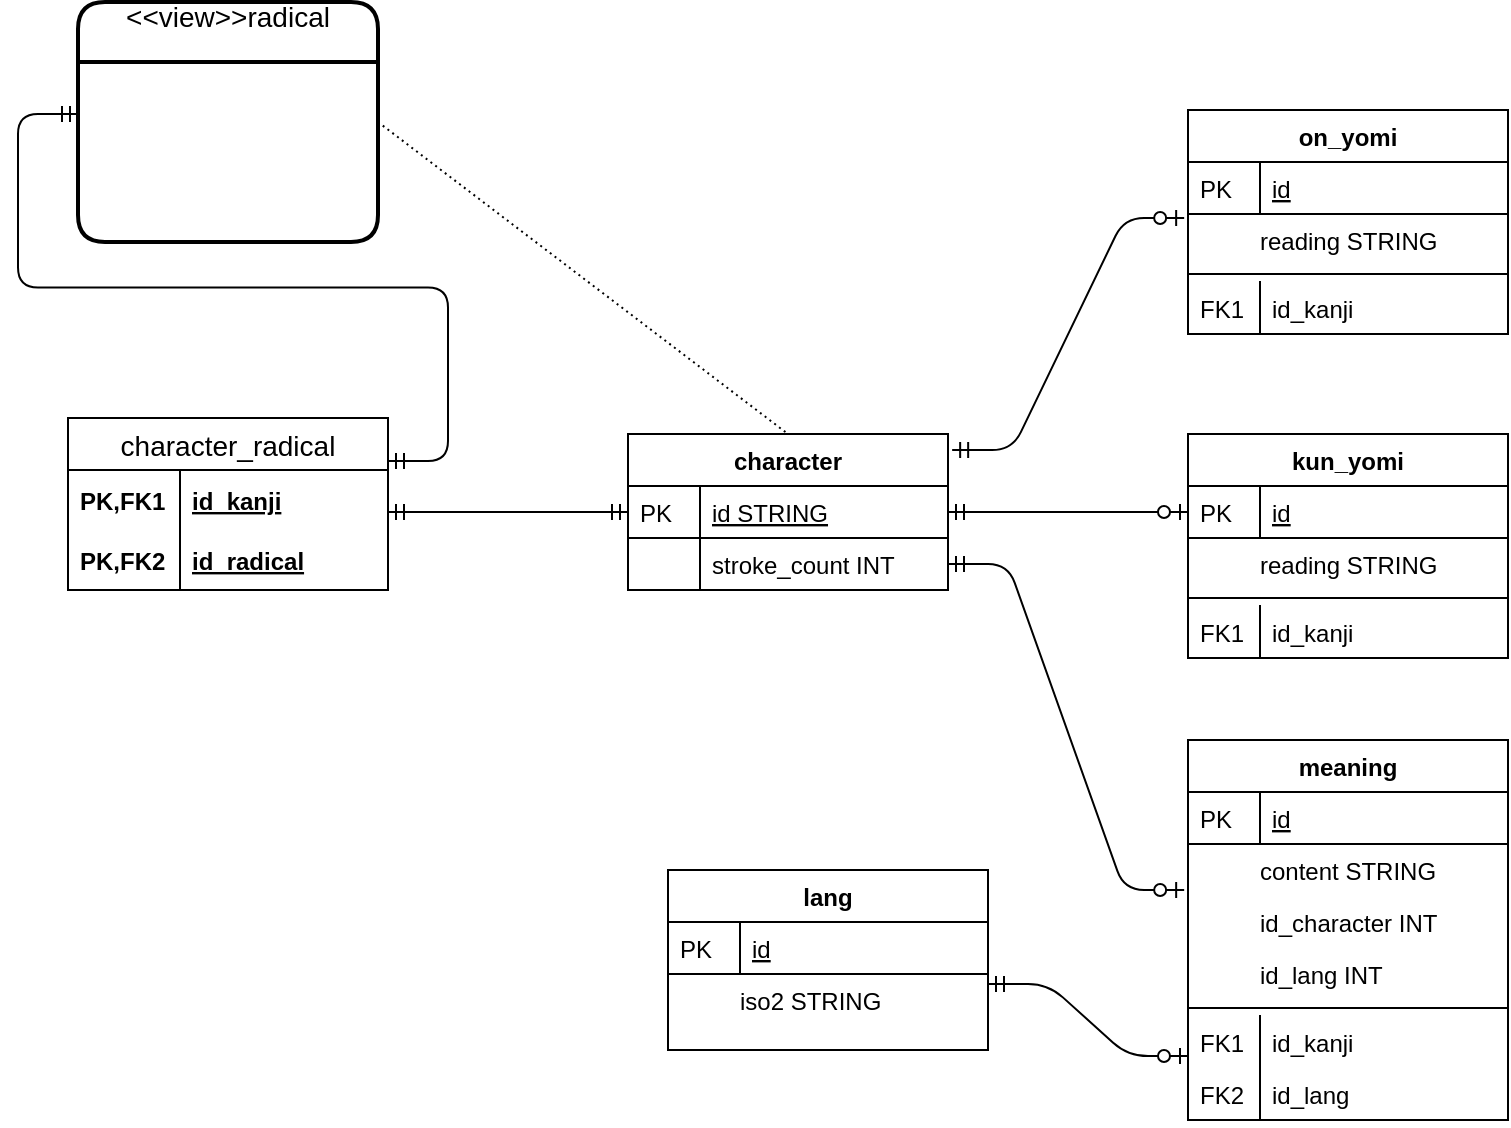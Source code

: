 <mxfile version="20.2.3" type="device" pages="2"><diagram id="C5RBs43oDa-KdzZeNtuy" name="kanji.db"><mxGraphModel dx="1422" dy="820" grid="1" gridSize="10" guides="1" tooltips="1" connect="1" arrows="1" fold="1" page="1" pageScale="1" pageWidth="827" pageHeight="1169" background="#FFFFFF" math="0" shadow="0"><root><mxCell id="WIyWlLk6GJQsqaUBKTNV-0"/><mxCell id="WIyWlLk6GJQsqaUBKTNV-1" parent="WIyWlLk6GJQsqaUBKTNV-0"/><mxCell id="BMIZUGUw9pMYaw1Y-5ol-11" value="meaning" style="swimlane;fontStyle=1;childLayout=stackLayout;horizontal=1;startSize=26;horizontalStack=0;resizeParent=1;resizeLast=0;collapsible=1;marginBottom=0;rounded=0;shadow=0;strokeWidth=1;" parent="WIyWlLk6GJQsqaUBKTNV-1" vertex="1"><mxGeometry x="600" y="395" width="160" height="190" as="geometry"><mxRectangle x="20" y="80" width="160" height="26" as="alternateBounds"/></mxGeometry></mxCell><mxCell id="BMIZUGUw9pMYaw1Y-5ol-12" value="id" style="shape=partialRectangle;top=0;left=0;right=0;bottom=1;align=left;verticalAlign=top;fillColor=none;spacingLeft=40;spacingRight=4;overflow=hidden;rotatable=0;points=[[0,0.5],[1,0.5]];portConstraint=eastwest;dropTarget=0;rounded=0;shadow=0;strokeWidth=1;fontStyle=4" parent="BMIZUGUw9pMYaw1Y-5ol-11" vertex="1"><mxGeometry y="26" width="160" height="26" as="geometry"/></mxCell><mxCell id="BMIZUGUw9pMYaw1Y-5ol-13" value="PK" style="shape=partialRectangle;top=0;left=0;bottom=0;fillColor=none;align=left;verticalAlign=top;spacingLeft=4;spacingRight=4;overflow=hidden;rotatable=0;points=[];portConstraint=eastwest;part=1;" parent="BMIZUGUw9pMYaw1Y-5ol-12" vertex="1" connectable="0"><mxGeometry width="36" height="26" as="geometry"/></mxCell><mxCell id="BMIZUGUw9pMYaw1Y-5ol-35" value="content STRING" style="shape=partialRectangle;top=0;left=0;right=0;bottom=0;align=left;verticalAlign=top;fillColor=none;spacingLeft=34;spacingRight=4;overflow=hidden;rotatable=0;points=[[0,0.5],[1,0.5]];portConstraint=eastwest;dropTarget=0;fontSize=12;" parent="BMIZUGUw9pMYaw1Y-5ol-11" vertex="1"><mxGeometry y="52" width="160" height="26" as="geometry"/></mxCell><mxCell id="BMIZUGUw9pMYaw1Y-5ol-36" value="" style="shape=partialRectangle;top=0;left=0;bottom=0;right=0;fillColor=none;align=left;verticalAlign=top;spacingLeft=4;spacingRight=4;overflow=hidden;rotatable=0;points=[];portConstraint=eastwest;part=1;fontSize=12;" parent="BMIZUGUw9pMYaw1Y-5ol-35" vertex="1" connectable="0"><mxGeometry width="30" height="26" as="geometry"/></mxCell><mxCell id="BMIZUGUw9pMYaw1Y-5ol-38" value="id_character INT" style="shape=partialRectangle;top=0;left=0;right=0;bottom=0;align=left;verticalAlign=top;fillColor=none;spacingLeft=34;spacingRight=4;overflow=hidden;rotatable=0;points=[[0,0.5],[1,0.5]];portConstraint=eastwest;dropTarget=0;fontSize=12;" parent="BMIZUGUw9pMYaw1Y-5ol-11" vertex="1"><mxGeometry y="78" width="160" height="26" as="geometry"/></mxCell><mxCell id="BMIZUGUw9pMYaw1Y-5ol-39" value="" style="shape=partialRectangle;top=0;left=0;bottom=0;right=0;fillColor=none;align=left;verticalAlign=top;spacingLeft=4;spacingRight=4;overflow=hidden;rotatable=0;points=[];portConstraint=eastwest;part=1;fontSize=12;" parent="BMIZUGUw9pMYaw1Y-5ol-38" vertex="1" connectable="0"><mxGeometry width="30" height="26" as="geometry"/></mxCell><mxCell id="sURlpD8tluBWf8Qn4U-t-2" value="id_lang INT" style="shape=partialRectangle;top=0;left=0;right=0;bottom=0;align=left;verticalAlign=top;fillColor=none;spacingLeft=34;spacingRight=4;overflow=hidden;rotatable=0;points=[[0,0.5],[1,0.5]];portConstraint=eastwest;dropTarget=0;fontSize=12;" vertex="1" parent="BMIZUGUw9pMYaw1Y-5ol-11"><mxGeometry y="104" width="160" height="26" as="geometry"/></mxCell><mxCell id="sURlpD8tluBWf8Qn4U-t-3" value="" style="shape=partialRectangle;top=0;left=0;bottom=0;right=0;fillColor=none;align=left;verticalAlign=top;spacingLeft=4;spacingRight=4;overflow=hidden;rotatable=0;points=[];portConstraint=eastwest;part=1;fontSize=12;" vertex="1" connectable="0" parent="sURlpD8tluBWf8Qn4U-t-2"><mxGeometry width="30" height="26" as="geometry"/></mxCell><mxCell id="BMIZUGUw9pMYaw1Y-5ol-40" value="" style="line;strokeWidth=1;fillColor=none;align=left;verticalAlign=middle;spacingTop=-1;spacingLeft=3;spacingRight=3;rotatable=0;labelPosition=right;points=[];portConstraint=eastwest;fontSize=12;" parent="BMIZUGUw9pMYaw1Y-5ol-11" vertex="1"><mxGeometry y="130" width="160" height="8" as="geometry"/></mxCell><mxCell id="BMIZUGUw9pMYaw1Y-5ol-14" value="id_kanji" style="shape=partialRectangle;top=0;left=0;right=0;bottom=0;align=left;verticalAlign=top;fillColor=none;spacingLeft=40;spacingRight=4;overflow=hidden;rotatable=0;points=[[0,0.5],[1,0.5]];portConstraint=eastwest;dropTarget=0;rounded=0;shadow=0;strokeWidth=1;" parent="BMIZUGUw9pMYaw1Y-5ol-11" vertex="1"><mxGeometry y="138" width="160" height="26" as="geometry"/></mxCell><mxCell id="BMIZUGUw9pMYaw1Y-5ol-15" value="FK1" style="shape=partialRectangle;top=0;left=0;bottom=0;fillColor=none;align=left;verticalAlign=top;spacingLeft=4;spacingRight=4;overflow=hidden;rotatable=0;points=[];portConstraint=eastwest;part=1;" parent="BMIZUGUw9pMYaw1Y-5ol-14" vertex="1" connectable="0"><mxGeometry width="36" height="26" as="geometry"/></mxCell><mxCell id="sURlpD8tluBWf8Qn4U-t-0" value="id_lang" style="shape=partialRectangle;top=0;left=0;right=0;bottom=0;align=left;verticalAlign=top;fillColor=none;spacingLeft=40;spacingRight=4;overflow=hidden;rotatable=0;points=[[0,0.5],[1,0.5]];portConstraint=eastwest;dropTarget=0;rounded=0;shadow=0;strokeWidth=1;" vertex="1" parent="BMIZUGUw9pMYaw1Y-5ol-11"><mxGeometry y="164" width="160" height="26" as="geometry"/></mxCell><mxCell id="sURlpD8tluBWf8Qn4U-t-1" value="FK2" style="shape=partialRectangle;top=0;left=0;bottom=0;fillColor=none;align=left;verticalAlign=top;spacingLeft=4;spacingRight=4;overflow=hidden;rotatable=0;points=[];portConstraint=eastwest;part=1;" vertex="1" connectable="0" parent="sURlpD8tluBWf8Qn4U-t-0"><mxGeometry width="36" height="26" as="geometry"/></mxCell><mxCell id="BMIZUGUw9pMYaw1Y-5ol-1" value="kun_yomi" style="swimlane;fontStyle=1;childLayout=stackLayout;horizontal=1;startSize=26;horizontalStack=0;resizeParent=1;resizeLast=0;collapsible=1;marginBottom=0;rounded=0;shadow=0;strokeWidth=1;" parent="WIyWlLk6GJQsqaUBKTNV-1" vertex="1"><mxGeometry x="600" y="242" width="160" height="112" as="geometry"><mxRectangle x="20" y="80" width="160" height="26" as="alternateBounds"/></mxGeometry></mxCell><mxCell id="BMIZUGUw9pMYaw1Y-5ol-2" value="id" style="shape=partialRectangle;top=0;left=0;right=0;bottom=1;align=left;verticalAlign=top;fillColor=none;spacingLeft=40;spacingRight=4;overflow=hidden;rotatable=0;points=[[0,0.5],[1,0.5]];portConstraint=eastwest;dropTarget=0;rounded=0;shadow=0;strokeWidth=1;fontStyle=4" parent="BMIZUGUw9pMYaw1Y-5ol-1" vertex="1"><mxGeometry y="26" width="160" height="26" as="geometry"/></mxCell><mxCell id="BMIZUGUw9pMYaw1Y-5ol-3" value="PK" style="shape=partialRectangle;top=0;left=0;bottom=0;fillColor=none;align=left;verticalAlign=top;spacingLeft=4;spacingRight=4;overflow=hidden;rotatable=0;points=[];portConstraint=eastwest;part=1;" parent="BMIZUGUw9pMYaw1Y-5ol-2" vertex="1" connectable="0"><mxGeometry width="36" height="26" as="geometry"/></mxCell><mxCell id="BMIZUGUw9pMYaw1Y-5ol-41" value="reading STRING" style="shape=partialRectangle;top=0;left=0;right=0;bottom=0;align=left;verticalAlign=top;fillColor=none;spacingLeft=34;spacingRight=4;overflow=hidden;rotatable=0;points=[[0,0.5],[1,0.5]];portConstraint=eastwest;dropTarget=0;fontSize=12;" parent="BMIZUGUw9pMYaw1Y-5ol-1" vertex="1"><mxGeometry y="52" width="160" height="26" as="geometry"/></mxCell><mxCell id="BMIZUGUw9pMYaw1Y-5ol-42" value="" style="shape=partialRectangle;top=0;left=0;bottom=0;right=0;fillColor=none;align=left;verticalAlign=top;spacingLeft=4;spacingRight=4;overflow=hidden;rotatable=0;points=[];portConstraint=eastwest;part=1;fontSize=12;" parent="BMIZUGUw9pMYaw1Y-5ol-41" vertex="1" connectable="0"><mxGeometry width="30" height="26" as="geometry"/></mxCell><mxCell id="BMIZUGUw9pMYaw1Y-5ol-43" value="" style="line;strokeWidth=1;fillColor=none;align=left;verticalAlign=middle;spacingTop=-1;spacingLeft=3;spacingRight=3;rotatable=0;labelPosition=right;points=[];portConstraint=eastwest;fontSize=12;" parent="BMIZUGUw9pMYaw1Y-5ol-1" vertex="1"><mxGeometry y="78" width="160" height="8" as="geometry"/></mxCell><mxCell id="BMIZUGUw9pMYaw1Y-5ol-4" value="id_kanji" style="shape=partialRectangle;top=0;left=0;right=0;bottom=0;align=left;verticalAlign=top;fillColor=none;spacingLeft=40;spacingRight=4;overflow=hidden;rotatable=0;points=[[0,0.5],[1,0.5]];portConstraint=eastwest;dropTarget=0;rounded=0;shadow=0;strokeWidth=1;" parent="BMIZUGUw9pMYaw1Y-5ol-1" vertex="1"><mxGeometry y="86" width="160" height="26" as="geometry"/></mxCell><mxCell id="BMIZUGUw9pMYaw1Y-5ol-5" value="FK1" style="shape=partialRectangle;top=0;left=0;bottom=0;fillColor=none;align=left;verticalAlign=top;spacingLeft=4;spacingRight=4;overflow=hidden;rotatable=0;points=[];portConstraint=eastwest;part=1;" parent="BMIZUGUw9pMYaw1Y-5ol-4" vertex="1" connectable="0"><mxGeometry width="36" height="26" as="geometry"/></mxCell><mxCell id="BMIZUGUw9pMYaw1Y-5ol-6" value="on_yomi" style="swimlane;fontStyle=1;childLayout=stackLayout;horizontal=1;startSize=26;horizontalStack=0;resizeParent=1;resizeLast=0;collapsible=1;marginBottom=0;rounded=0;shadow=0;strokeWidth=1;" parent="WIyWlLk6GJQsqaUBKTNV-1" vertex="1"><mxGeometry x="600" y="80" width="160" height="112" as="geometry"><mxRectangle x="20" y="80" width="160" height="26" as="alternateBounds"/></mxGeometry></mxCell><mxCell id="BMIZUGUw9pMYaw1Y-5ol-7" value="id" style="shape=partialRectangle;top=0;left=0;right=0;bottom=1;align=left;verticalAlign=top;fillColor=none;spacingLeft=40;spacingRight=4;overflow=hidden;rotatable=0;points=[[0,0.5],[1,0.5]];portConstraint=eastwest;dropTarget=0;rounded=0;shadow=0;strokeWidth=1;fontStyle=4" parent="BMIZUGUw9pMYaw1Y-5ol-6" vertex="1"><mxGeometry y="26" width="160" height="26" as="geometry"/></mxCell><mxCell id="BMIZUGUw9pMYaw1Y-5ol-8" value="PK" style="shape=partialRectangle;top=0;left=0;bottom=0;fillColor=none;align=left;verticalAlign=top;spacingLeft=4;spacingRight=4;overflow=hidden;rotatable=0;points=[];portConstraint=eastwest;part=1;" parent="BMIZUGUw9pMYaw1Y-5ol-7" vertex="1" connectable="0"><mxGeometry width="36" height="26" as="geometry"/></mxCell><mxCell id="BMIZUGUw9pMYaw1Y-5ol-44" value="reading STRING" style="shape=partialRectangle;top=0;left=0;right=0;bottom=0;align=left;verticalAlign=top;fillColor=none;spacingLeft=34;spacingRight=4;overflow=hidden;rotatable=0;points=[[0,0.5],[1,0.5]];portConstraint=eastwest;dropTarget=0;fontSize=12;" parent="BMIZUGUw9pMYaw1Y-5ol-6" vertex="1"><mxGeometry y="52" width="160" height="26" as="geometry"/></mxCell><mxCell id="BMIZUGUw9pMYaw1Y-5ol-45" value="" style="shape=partialRectangle;top=0;left=0;bottom=0;right=0;fillColor=none;align=left;verticalAlign=top;spacingLeft=4;spacingRight=4;overflow=hidden;rotatable=0;points=[];portConstraint=eastwest;part=1;fontSize=12;" parent="BMIZUGUw9pMYaw1Y-5ol-44" vertex="1" connectable="0"><mxGeometry width="30" height="26" as="geometry"/></mxCell><mxCell id="BMIZUGUw9pMYaw1Y-5ol-46" value="" style="line;strokeWidth=1;fillColor=none;align=left;verticalAlign=middle;spacingTop=-1;spacingLeft=3;spacingRight=3;rotatable=0;labelPosition=right;points=[];portConstraint=eastwest;fontSize=12;" parent="BMIZUGUw9pMYaw1Y-5ol-6" vertex="1"><mxGeometry y="78" width="160" height="8" as="geometry"/></mxCell><mxCell id="BMIZUGUw9pMYaw1Y-5ol-9" value="id_kanji" style="shape=partialRectangle;top=0;left=0;right=0;bottom=0;align=left;verticalAlign=top;fillColor=none;spacingLeft=40;spacingRight=4;overflow=hidden;rotatable=0;points=[[0,0.5],[1,0.5]];portConstraint=eastwest;dropTarget=0;rounded=0;shadow=0;strokeWidth=1;" parent="BMIZUGUw9pMYaw1Y-5ol-6" vertex="1"><mxGeometry y="86" width="160" height="26" as="geometry"/></mxCell><mxCell id="BMIZUGUw9pMYaw1Y-5ol-10" value="FK1" style="shape=partialRectangle;top=0;left=0;bottom=0;fillColor=none;align=left;verticalAlign=top;spacingLeft=4;spacingRight=4;overflow=hidden;rotatable=0;points=[];portConstraint=eastwest;part=1;" parent="BMIZUGUw9pMYaw1Y-5ol-9" vertex="1" connectable="0"><mxGeometry width="36" height="26" as="geometry"/></mxCell><mxCell id="zkfFHV4jXpPFQw0GAbJ--51" value="character" style="swimlane;fontStyle=1;childLayout=stackLayout;horizontal=1;startSize=26;horizontalStack=0;resizeParent=1;resizeLast=0;collapsible=1;marginBottom=0;rounded=0;shadow=0;strokeWidth=1;" parent="WIyWlLk6GJQsqaUBKTNV-1" vertex="1"><mxGeometry x="320" y="242" width="160" height="78" as="geometry"><mxRectangle x="20" y="80" width="160" height="26" as="alternateBounds"/></mxGeometry></mxCell><mxCell id="zkfFHV4jXpPFQw0GAbJ--52" value="id STRING" style="shape=partialRectangle;top=0;left=0;right=0;bottom=1;align=left;verticalAlign=top;fillColor=none;spacingLeft=40;spacingRight=4;overflow=hidden;rotatable=0;points=[[0,0.5],[1,0.5]];portConstraint=eastwest;dropTarget=0;rounded=0;shadow=0;strokeWidth=1;fontStyle=4" parent="zkfFHV4jXpPFQw0GAbJ--51" vertex="1"><mxGeometry y="26" width="160" height="26" as="geometry"/></mxCell><mxCell id="zkfFHV4jXpPFQw0GAbJ--53" value="PK" style="shape=partialRectangle;top=0;left=0;bottom=0;fillColor=none;align=left;verticalAlign=top;spacingLeft=4;spacingRight=4;overflow=hidden;rotatable=0;points=[];portConstraint=eastwest;part=1;" parent="zkfFHV4jXpPFQw0GAbJ--52" vertex="1" connectable="0"><mxGeometry width="36" height="26" as="geometry"/></mxCell><mxCell id="zkfFHV4jXpPFQw0GAbJ--54" value="stroke_count INT" style="shape=partialRectangle;top=0;left=0;right=0;bottom=0;align=left;verticalAlign=top;fillColor=none;spacingLeft=40;spacingRight=4;overflow=hidden;rotatable=0;points=[[0,0.5],[1,0.5]];portConstraint=eastwest;dropTarget=0;rounded=0;shadow=0;strokeWidth=1;" parent="zkfFHV4jXpPFQw0GAbJ--51" vertex="1"><mxGeometry y="52" width="160" height="26" as="geometry"/></mxCell><mxCell id="zkfFHV4jXpPFQw0GAbJ--55" value="" style="shape=partialRectangle;top=0;left=0;bottom=0;fillColor=none;align=left;verticalAlign=top;spacingLeft=4;spacingRight=4;overflow=hidden;rotatable=0;points=[];portConstraint=eastwest;part=1;" parent="zkfFHV4jXpPFQw0GAbJ--54" vertex="1" connectable="0"><mxGeometry width="36" height="26" as="geometry"/></mxCell><mxCell id="BMIZUGUw9pMYaw1Y-5ol-30" value="" style="endArrow=none;html=1;rounded=0;dashed=1;dashPattern=1 2;entryX=0.5;entryY=0;entryDx=0;entryDy=0;exitX=1;exitY=0.5;exitDx=0;exitDy=0;" parent="WIyWlLk6GJQsqaUBKTNV-1" source="BMIZUGUw9pMYaw1Y-5ol-50" target="zkfFHV4jXpPFQw0GAbJ--51" edge="1"><mxGeometry relative="1" as="geometry"><mxPoint x="290" y="110" as="sourcePoint"/><mxPoint x="370" y="360" as="targetPoint"/><Array as="points"/></mxGeometry></mxCell><mxCell id="BMIZUGUw9pMYaw1Y-5ol-50" value="&lt;&lt;view&gt;&gt;radical&#xA;" style="swimlane;childLayout=stackLayout;horizontal=1;startSize=30;horizontalStack=0;rounded=1;fontSize=14;fontStyle=0;strokeWidth=2;resizeParent=0;resizeLast=1;shadow=0;dashed=0;align=center;" parent="WIyWlLk6GJQsqaUBKTNV-1" vertex="1"><mxGeometry x="45" y="26" width="150" height="120" as="geometry"/></mxCell><mxCell id="BMIZUGUw9pMYaw1Y-5ol-52" value="character_radical" style="swimlane;fontStyle=0;childLayout=stackLayout;horizontal=1;startSize=26;horizontalStack=0;resizeParent=1;resizeParentMax=0;resizeLast=0;collapsible=1;marginBottom=0;align=center;fontSize=14;" parent="WIyWlLk6GJQsqaUBKTNV-1" vertex="1"><mxGeometry x="40" y="234" width="160" height="86" as="geometry"/></mxCell><mxCell id="BMIZUGUw9pMYaw1Y-5ol-53" value="id_kanji" style="shape=partialRectangle;top=0;left=0;right=0;bottom=0;align=left;verticalAlign=middle;fillColor=none;spacingLeft=60;spacingRight=4;overflow=hidden;rotatable=0;points=[[0,0.5],[1,0.5]];portConstraint=eastwest;dropTarget=0;fontStyle=5;fontSize=12;" parent="BMIZUGUw9pMYaw1Y-5ol-52" vertex="1"><mxGeometry y="26" width="160" height="30" as="geometry"/></mxCell><mxCell id="BMIZUGUw9pMYaw1Y-5ol-54" value="PK,FK1" style="shape=partialRectangle;fontStyle=1;top=0;left=0;bottom=0;fillColor=none;align=left;verticalAlign=middle;spacingLeft=4;spacingRight=4;overflow=hidden;rotatable=0;points=[];portConstraint=eastwest;part=1;fontSize=12;" parent="BMIZUGUw9pMYaw1Y-5ol-53" vertex="1" connectable="0"><mxGeometry width="56" height="30" as="geometry"/></mxCell><mxCell id="BMIZUGUw9pMYaw1Y-5ol-55" value="id_radical" style="shape=partialRectangle;top=0;left=0;right=0;bottom=1;align=left;verticalAlign=middle;fillColor=none;spacingLeft=60;spacingRight=4;overflow=hidden;rotatable=0;points=[[0,0.5],[1,0.5]];portConstraint=eastwest;dropTarget=0;fontStyle=5;fontSize=12;" parent="BMIZUGUw9pMYaw1Y-5ol-52" vertex="1"><mxGeometry y="56" width="160" height="30" as="geometry"/></mxCell><mxCell id="BMIZUGUw9pMYaw1Y-5ol-56" value="PK,FK2" style="shape=partialRectangle;fontStyle=1;top=0;left=0;bottom=0;fillColor=none;align=left;verticalAlign=middle;spacingLeft=4;spacingRight=4;overflow=hidden;rotatable=0;points=[];portConstraint=eastwest;part=1;fontSize=12;" parent="BMIZUGUw9pMYaw1Y-5ol-55" vertex="1" connectable="0"><mxGeometry width="56" height="30" as="geometry"/></mxCell><mxCell id="BMIZUGUw9pMYaw1Y-5ol-67" value="" style="edgeStyle=entityRelationEdgeStyle;fontSize=12;html=1;endArrow=ERzeroToOne;startArrow=ERmandOne;entryX=-0.012;entryY=0.077;entryDx=0;entryDy=0;entryPerimeter=0;exitX=1.013;exitY=0.103;exitDx=0;exitDy=0;exitPerimeter=0;" parent="WIyWlLk6GJQsqaUBKTNV-1" source="zkfFHV4jXpPFQw0GAbJ--51" target="BMIZUGUw9pMYaw1Y-5ol-44" edge="1"><mxGeometry width="100" height="100" relative="1" as="geometry"><mxPoint x="360" y="470" as="sourcePoint"/><mxPoint x="460" y="370" as="targetPoint"/></mxGeometry></mxCell><mxCell id="BMIZUGUw9pMYaw1Y-5ol-68" value="" style="edgeStyle=entityRelationEdgeStyle;fontSize=12;html=1;endArrow=ERzeroToOne;startArrow=ERmandOne;entryX=0;entryY=0.5;entryDx=0;entryDy=0;exitX=1;exitY=0.5;exitDx=0;exitDy=0;" parent="WIyWlLk6GJQsqaUBKTNV-1" source="zkfFHV4jXpPFQw0GAbJ--52" target="BMIZUGUw9pMYaw1Y-5ol-2" edge="1"><mxGeometry width="100" height="100" relative="1" as="geometry"><mxPoint x="360" y="470" as="sourcePoint"/><mxPoint x="460" y="370" as="targetPoint"/></mxGeometry></mxCell><mxCell id="BMIZUGUw9pMYaw1Y-5ol-69" value="" style="edgeStyle=entityRelationEdgeStyle;fontSize=12;html=1;endArrow=ERzeroToOne;startArrow=ERmandOne;entryX=-0.012;entryY=0.885;entryDx=0;entryDy=0;entryPerimeter=0;exitX=1;exitY=0.5;exitDx=0;exitDy=0;" parent="WIyWlLk6GJQsqaUBKTNV-1" source="zkfFHV4jXpPFQw0GAbJ--54" target="BMIZUGUw9pMYaw1Y-5ol-35" edge="1"><mxGeometry width="100" height="100" relative="1" as="geometry"><mxPoint x="360" y="470" as="sourcePoint"/><mxPoint x="460" y="370" as="targetPoint"/></mxGeometry></mxCell><mxCell id="BMIZUGUw9pMYaw1Y-5ol-72" value="" style="edgeStyle=entityRelationEdgeStyle;fontSize=12;html=1;endArrow=ERmandOne;startArrow=ERmandOne;entryX=0;entryY=0.5;entryDx=0;entryDy=0;" parent="WIyWlLk6GJQsqaUBKTNV-1" target="zkfFHV4jXpPFQw0GAbJ--52" edge="1"><mxGeometry width="100" height="100" relative="1" as="geometry"><mxPoint x="200" y="281" as="sourcePoint"/><mxPoint x="460" y="370" as="targetPoint"/></mxGeometry></mxCell><mxCell id="BMIZUGUw9pMYaw1Y-5ol-79" value="" style="edgeStyle=entityRelationEdgeStyle;fontSize=12;html=1;endArrow=ERmandOne;startArrow=ERmandOne;exitX=1;exitY=0.25;exitDx=0;exitDy=0;strokeColor=#000000;rounded=1;" parent="WIyWlLk6GJQsqaUBKTNV-1" source="BMIZUGUw9pMYaw1Y-5ol-52" edge="1"><mxGeometry width="100" height="100" relative="1" as="geometry"><mxPoint x="-15" y="242" as="sourcePoint"/><mxPoint x="45" y="82" as="targetPoint"/></mxGeometry></mxCell><mxCell id="sURlpD8tluBWf8Qn4U-t-4" value="lang" style="swimlane;fontStyle=1;childLayout=stackLayout;horizontal=1;startSize=26;horizontalStack=0;resizeParent=1;resizeLast=0;collapsible=1;marginBottom=0;rounded=0;shadow=0;strokeWidth=1;" vertex="1" parent="WIyWlLk6GJQsqaUBKTNV-1"><mxGeometry x="340" y="460" width="160" height="90" as="geometry"><mxRectangle x="20" y="80" width="160" height="26" as="alternateBounds"/></mxGeometry></mxCell><mxCell id="sURlpD8tluBWf8Qn4U-t-5" value="id" style="shape=partialRectangle;top=0;left=0;right=0;bottom=1;align=left;verticalAlign=top;fillColor=none;spacingLeft=40;spacingRight=4;overflow=hidden;rotatable=0;points=[[0,0.5],[1,0.5]];portConstraint=eastwest;dropTarget=0;rounded=0;shadow=0;strokeWidth=1;fontStyle=4" vertex="1" parent="sURlpD8tluBWf8Qn4U-t-4"><mxGeometry y="26" width="160" height="26" as="geometry"/></mxCell><mxCell id="sURlpD8tluBWf8Qn4U-t-6" value="PK" style="shape=partialRectangle;top=0;left=0;bottom=0;fillColor=none;align=left;verticalAlign=top;spacingLeft=4;spacingRight=4;overflow=hidden;rotatable=0;points=[];portConstraint=eastwest;part=1;" vertex="1" connectable="0" parent="sURlpD8tluBWf8Qn4U-t-5"><mxGeometry width="36" height="26" as="geometry"/></mxCell><mxCell id="sURlpD8tluBWf8Qn4U-t-7" value="iso2 STRING" style="shape=partialRectangle;top=0;left=0;right=0;bottom=0;align=left;verticalAlign=top;fillColor=none;spacingLeft=34;spacingRight=4;overflow=hidden;rotatable=0;points=[[0,0.5],[1,0.5]];portConstraint=eastwest;dropTarget=0;fontSize=12;" vertex="1" parent="sURlpD8tluBWf8Qn4U-t-4"><mxGeometry y="52" width="160" height="26" as="geometry"/></mxCell><mxCell id="sURlpD8tluBWf8Qn4U-t-8" value="" style="shape=partialRectangle;top=0;left=0;bottom=0;right=0;fillColor=none;align=left;verticalAlign=top;spacingLeft=4;spacingRight=4;overflow=hidden;rotatable=0;points=[];portConstraint=eastwest;part=1;fontSize=12;" vertex="1" connectable="0" parent="sURlpD8tluBWf8Qn4U-t-7"><mxGeometry width="30" height="26" as="geometry"/></mxCell><mxCell id="sURlpD8tluBWf8Qn4U-t-13" value="" style="edgeStyle=entityRelationEdgeStyle;fontSize=12;html=1;endArrow=ERzeroToOne;startArrow=ERmandOne;entryX=-0.012;entryY=0.885;entryDx=0;entryDy=0;entryPerimeter=0;exitX=1;exitY=1.192;exitDx=0;exitDy=0;exitPerimeter=0;" edge="1" parent="WIyWlLk6GJQsqaUBKTNV-1" source="sURlpD8tluBWf8Qn4U-t-5"><mxGeometry width="100" height="100" relative="1" as="geometry"><mxPoint x="481.92" y="390" as="sourcePoint"/><mxPoint x="600" y="553.01" as="targetPoint"/></mxGeometry></mxCell></root></mxGraphModel></diagram><diagram id="NLrHCplOPhDvMTVKNEvT" name="expression.db"><mxGraphModel dx="1422" dy="798" grid="1" gridSize="10" guides="1" tooltips="1" connect="1" arrows="1" fold="1" page="1" pageScale="1" pageWidth="850" pageHeight="1100" math="0" shadow="0"><root><mxCell id="sItHWuCPVQLDDObHME39-0"/><mxCell id="sItHWuCPVQLDDObHME39-1" parent="sItHWuCPVQLDDObHME39-0"/><mxCell id="sItHWuCPVQLDDObHME39-17" value="sense" style="swimlane;fontStyle=0;childLayout=stackLayout;horizontal=1;startSize=26;horizontalStack=0;resizeParent=1;resizeParentMax=0;resizeLast=0;collapsible=1;marginBottom=0;align=center;fontSize=14;" parent="sItHWuCPVQLDDObHME39-1" vertex="1"><mxGeometry x="560" y="160" width="160" height="178" as="geometry"/></mxCell><mxCell id="sItHWuCPVQLDDObHME39-18" value="id" style="shape=partialRectangle;top=0;left=0;right=0;bottom=1;align=left;verticalAlign=middle;fillColor=none;spacingLeft=34;spacingRight=4;overflow=hidden;rotatable=0;points=[[0,0.5],[1,0.5]];portConstraint=eastwest;dropTarget=0;fontStyle=5;fontSize=12;" parent="sItHWuCPVQLDDObHME39-17" vertex="1"><mxGeometry y="26" width="160" height="30" as="geometry"/></mxCell><mxCell id="sItHWuCPVQLDDObHME39-19" value="PK" style="shape=partialRectangle;top=0;left=0;bottom=0;fillColor=none;align=left;verticalAlign=middle;spacingLeft=4;spacingRight=4;overflow=hidden;rotatable=0;points=[];portConstraint=eastwest;part=1;fontSize=12;" parent="sItHWuCPVQLDDObHME39-18" vertex="1" connectable="0"><mxGeometry width="30" height="30" as="geometry"/></mxCell><mxCell id="sItHWuCPVQLDDObHME39-20" value="gloss" style="shape=partialRectangle;top=0;left=0;right=0;bottom=0;align=left;verticalAlign=top;fillColor=none;spacingLeft=34;spacingRight=4;overflow=hidden;rotatable=0;points=[[0,0.5],[1,0.5]];portConstraint=eastwest;dropTarget=0;fontSize=12;" parent="sItHWuCPVQLDDObHME39-17" vertex="1"><mxGeometry y="56" width="160" height="26" as="geometry"/></mxCell><mxCell id="sItHWuCPVQLDDObHME39-21" value="" style="shape=partialRectangle;top=0;left=0;bottom=0;fillColor=none;align=left;verticalAlign=top;spacingLeft=4;spacingRight=4;overflow=hidden;rotatable=0;points=[];portConstraint=eastwest;part=1;fontSize=12;" parent="sItHWuCPVQLDDObHME39-20" vertex="1" connectable="0"><mxGeometry width="30" height="26" as="geometry"/></mxCell><mxCell id="sItHWuCPVQLDDObHME39-22" value="pos" style="shape=partialRectangle;top=0;left=0;right=0;bottom=0;align=left;verticalAlign=top;fillColor=none;spacingLeft=34;spacingRight=4;overflow=hidden;rotatable=0;points=[[0,0.5],[1,0.5]];portConstraint=eastwest;dropTarget=0;fontSize=12;" parent="sItHWuCPVQLDDObHME39-17" vertex="1"><mxGeometry y="82" width="160" height="26" as="geometry"/></mxCell><mxCell id="sItHWuCPVQLDDObHME39-23" value="" style="shape=partialRectangle;top=0;left=0;bottom=0;fillColor=none;align=left;verticalAlign=top;spacingLeft=4;spacingRight=4;overflow=hidden;rotatable=0;points=[];portConstraint=eastwest;part=1;fontSize=12;" parent="sItHWuCPVQLDDObHME39-22" vertex="1" connectable="0"><mxGeometry width="30" height="26" as="geometry"/></mxCell><mxCell id="sItHWuCPVQLDDObHME39-24" value="lang" style="shape=partialRectangle;top=0;left=0;right=0;bottom=0;align=left;verticalAlign=top;fillColor=none;spacingLeft=34;spacingRight=4;overflow=hidden;rotatable=0;points=[[0,0.5],[1,0.5]];portConstraint=eastwest;dropTarget=0;fontSize=12;" parent="sItHWuCPVQLDDObHME39-17" vertex="1"><mxGeometry y="108" width="160" height="26" as="geometry"/></mxCell><mxCell id="sItHWuCPVQLDDObHME39-25" value="" style="shape=partialRectangle;top=0;left=0;bottom=0;fillColor=none;align=left;verticalAlign=top;spacingLeft=4;spacingRight=4;overflow=hidden;rotatable=0;points=[];portConstraint=eastwest;part=1;fontSize=12;" parent="sItHWuCPVQLDDObHME39-24" vertex="1" connectable="0"><mxGeometry width="30" height="26" as="geometry"/></mxCell><mxCell id="sItHWuCPVQLDDObHME39-26" value="" style="shape=partialRectangle;top=0;left=0;right=0;bottom=0;align=left;verticalAlign=top;fillColor=none;spacingLeft=34;spacingRight=4;overflow=hidden;rotatable=0;points=[[0,0.5],[1,0.5]];portConstraint=eastwest;dropTarget=0;fontSize=12;" parent="sItHWuCPVQLDDObHME39-17" vertex="1"><mxGeometry y="134" width="160" height="10" as="geometry"/></mxCell><mxCell id="sItHWuCPVQLDDObHME39-27" value="" style="shape=partialRectangle;top=0;left=0;bottom=0;fillColor=none;align=left;verticalAlign=top;spacingLeft=4;spacingRight=4;overflow=hidden;rotatable=0;points=[];portConstraint=eastwest;part=1;fontSize=12;" parent="sItHWuCPVQLDDObHME39-26" vertex="1" connectable="0"><mxGeometry width="30" height="10" as="geometry"/></mxCell><mxCell id="sItHWuCPVQLDDObHME39-33" value="" style="line;strokeWidth=1;fillColor=none;align=left;verticalAlign=middle;spacingTop=-1;spacingLeft=3;spacingRight=3;rotatable=0;labelPosition=right;points=[];portConstraint=eastwest;fontSize=12;" parent="sItHWuCPVQLDDObHME39-17" vertex="1"><mxGeometry y="144" width="160" height="8" as="geometry"/></mxCell><mxCell id="sItHWuCPVQLDDObHME39-28" value="id_expression" style="shape=partialRectangle;top=0;left=0;right=0;bottom=1;align=left;verticalAlign=top;fillColor=none;spacingLeft=34;spacingRight=4;overflow=hidden;rotatable=0;points=[[0,0.5],[1,0.5]];portConstraint=eastwest;dropTarget=0;fontSize=12;" parent="sItHWuCPVQLDDObHME39-17" vertex="1"><mxGeometry y="152" width="160" height="26" as="geometry"/></mxCell><mxCell id="sItHWuCPVQLDDObHME39-29" value="FK" style="shape=partialRectangle;top=0;left=0;bottom=0;fillColor=none;align=left;verticalAlign=top;spacingLeft=4;spacingRight=4;overflow=hidden;rotatable=0;points=[];portConstraint=eastwest;part=1;fontSize=12;" parent="sItHWuCPVQLDDObHME39-28" vertex="1" connectable="0"><mxGeometry width="30" height="26" as="geometry"/></mxCell><mxCell id="sItHWuCPVQLDDObHME39-6" value="expression" style="swimlane;fontStyle=0;childLayout=stackLayout;horizontal=1;startSize=26;horizontalStack=0;resizeParent=1;resizeParentMax=0;resizeLast=0;collapsible=1;marginBottom=0;align=center;fontSize=14;" parent="sItHWuCPVQLDDObHME39-1" vertex="1"><mxGeometry x="180" y="160" width="160" height="118" as="geometry"/></mxCell><mxCell id="sItHWuCPVQLDDObHME39-7" value="id" style="shape=partialRectangle;top=0;left=0;right=0;bottom=1;align=left;verticalAlign=middle;fillColor=none;spacingLeft=34;spacingRight=4;overflow=hidden;rotatable=0;points=[[0,0.5],[1,0.5]];portConstraint=eastwest;dropTarget=0;fontStyle=5;fontSize=12;" parent="sItHWuCPVQLDDObHME39-6" vertex="1"><mxGeometry y="26" width="160" height="30" as="geometry"/></mxCell><mxCell id="sItHWuCPVQLDDObHME39-8" value="PK" style="shape=partialRectangle;top=0;left=0;bottom=0;fillColor=none;align=left;verticalAlign=middle;spacingLeft=4;spacingRight=4;overflow=hidden;rotatable=0;points=[];portConstraint=eastwest;part=1;fontSize=12;" parent="sItHWuCPVQLDDObHME39-7" vertex="1" connectable="0"><mxGeometry width="30" height="30" as="geometry"/></mxCell><mxCell id="sItHWuCPVQLDDObHME39-9" value="kanji" style="shape=partialRectangle;top=0;left=0;right=0;bottom=0;align=left;verticalAlign=top;fillColor=none;spacingLeft=34;spacingRight=4;overflow=hidden;rotatable=0;points=[[0,0.5],[1,0.5]];portConstraint=eastwest;dropTarget=0;fontSize=12;" parent="sItHWuCPVQLDDObHME39-6" vertex="1"><mxGeometry y="56" width="160" height="26" as="geometry"/></mxCell><mxCell id="sItHWuCPVQLDDObHME39-10" value="" style="shape=partialRectangle;top=0;left=0;bottom=0;fillColor=none;align=left;verticalAlign=top;spacingLeft=4;spacingRight=4;overflow=hidden;rotatable=0;points=[];portConstraint=eastwest;part=1;fontSize=12;" parent="sItHWuCPVQLDDObHME39-9" vertex="1" connectable="0"><mxGeometry width="30" height="26" as="geometry"/></mxCell><mxCell id="sItHWuCPVQLDDObHME39-11" value="reading" style="shape=partialRectangle;top=0;left=0;right=0;bottom=0;align=left;verticalAlign=top;fillColor=none;spacingLeft=34;spacingRight=4;overflow=hidden;rotatable=0;points=[[0,0.5],[1,0.5]];portConstraint=eastwest;dropTarget=0;fontSize=12;" parent="sItHWuCPVQLDDObHME39-6" vertex="1"><mxGeometry y="82" width="160" height="26" as="geometry"/></mxCell><mxCell id="sItHWuCPVQLDDObHME39-12" value="" style="shape=partialRectangle;top=0;left=0;bottom=0;fillColor=none;align=left;verticalAlign=top;spacingLeft=4;spacingRight=4;overflow=hidden;rotatable=0;points=[];portConstraint=eastwest;part=1;fontSize=12;" parent="sItHWuCPVQLDDObHME39-11" vertex="1" connectable="0"><mxGeometry width="30" height="26" as="geometry"/></mxCell><mxCell id="sItHWuCPVQLDDObHME39-15" value="" style="shape=partialRectangle;top=0;left=0;right=0;bottom=0;align=left;verticalAlign=top;fillColor=none;spacingLeft=34;spacingRight=4;overflow=hidden;rotatable=0;points=[[0,0.5],[1,0.5]];portConstraint=eastwest;dropTarget=0;fontSize=12;" parent="sItHWuCPVQLDDObHME39-6" vertex="1"><mxGeometry y="108" width="160" height="10" as="geometry"/></mxCell><mxCell id="sItHWuCPVQLDDObHME39-16" value="" style="shape=partialRectangle;top=0;left=0;bottom=0;fillColor=none;align=left;verticalAlign=top;spacingLeft=4;spacingRight=4;overflow=hidden;rotatable=0;points=[];portConstraint=eastwest;part=1;fontSize=12;" parent="sItHWuCPVQLDDObHME39-15" vertex="1" connectable="0"><mxGeometry width="30" height="10" as="geometry"/></mxCell><mxCell id="sItHWuCPVQLDDObHME39-32" value="" style="edgeStyle=entityRelationEdgeStyle;fontSize=12;html=1;endArrow=ERzeroToMany;startArrow=ERmandOne;strokeColor=#000000;entryX=-0.012;entryY=-0.077;entryDx=0;entryDy=0;entryPerimeter=0;exitX=0.994;exitY=0.923;exitDx=0;exitDy=0;exitPerimeter=0;" parent="sItHWuCPVQLDDObHME39-1" source="sItHWuCPVQLDDObHME39-9" target="sItHWuCPVQLDDObHME39-22" edge="1"><mxGeometry width="100" height="100" relative="1" as="geometry"><mxPoint x="370" y="460" as="sourcePoint"/><mxPoint x="470" y="360" as="targetPoint"/></mxGeometry></mxCell></root></mxGraphModel></diagram></mxfile>